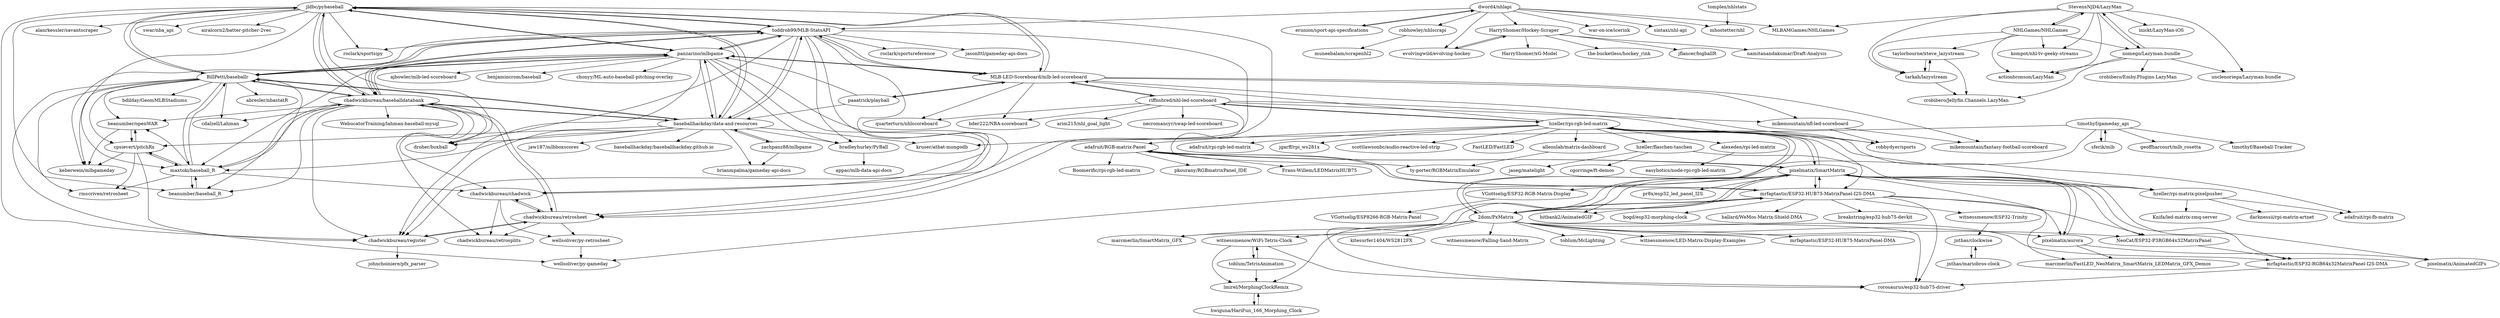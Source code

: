 digraph G {
"jldbc/pybaseball" -> "toddrob99/MLB-StatsAPI"
"jldbc/pybaseball" -> "panzarino/mlbgame"
"jldbc/pybaseball" -> "BillPetti/baseballr"
"jldbc/pybaseball" -> "chadwickbureau/baseballdatabank"
"jldbc/pybaseball" -> "baseballhackday/data-and-resources"
"jldbc/pybaseball" -> "chadwickbureau/register"
"jldbc/pybaseball" -> "MLB-LED-Scoreboard/mlb-led-scoreboard"
"jldbc/pybaseball" -> "maxtoki/baseball_R"
"jldbc/pybaseball" -> "alanrkessler/savantscraper"
"jldbc/pybaseball" -> "droher/boxball"
"jldbc/pybaseball" -> "chadwickbureau/retrosheet"
"jldbc/pybaseball" -> "swar/nba_api" ["e"=1]
"jldbc/pybaseball" -> "airalcorn2/batter-pitcher-2vec"
"jldbc/pybaseball" -> "roclark/sportsipy" ["e"=1]
"jldbc/pybaseball" -> "beanumber/baseball_R"
"riffnshred/nhl-led-scoreboard" -> "MLB-LED-Scoreboard/mlb-led-scoreboard"
"riffnshred/nhl-led-scoreboard" -> "mikemountain/nfl-led-scoreboard"
"riffnshred/nhl-led-scoreboard" -> "robbydyer/sports"
"riffnshred/nhl-led-scoreboard" -> "quarterturn/nhlscoreboard"
"riffnshred/nhl-led-scoreboard" -> "hzeller/rpi-rgb-led-matrix"
"riffnshred/nhl-led-scoreboard" -> "bder222/NBA-scoreboard"
"riffnshred/nhl-led-scoreboard" -> "ty-porter/RGBMatrixEmulator"
"riffnshred/nhl-led-scoreboard" -> "arim215/nhl_goal_light"
"riffnshred/nhl-led-scoreboard" -> "necromancyr/swap-led-scoreboard"
"nomego/Lazyman.bundle" -> "StevensNJD4/LazyMan"
"nomego/Lazyman.bundle" -> "crobibero/Emby.Plugins.LazyMan"
"nomego/Lazyman.bundle" -> "unclenoriega/Lazyman.bundle"
"nomego/Lazyman.bundle" -> "crobibero/Jellyfin.Channels.LazyMan"
"nomego/Lazyman.bundle" -> "actionbronson/LazyMan"
"witnessmenow/WiFi-Tetris-Clock" -> "toblum/TetrisAnimation"
"witnessmenow/WiFi-Tetris-Clock" -> "lmirel/MorphingClockRemix"
"witnessmenow/WiFi-Tetris-Clock" -> "rorosaurus/esp32-hub75-driver"
"adafruit/RGB-matrix-Panel" -> "pixelmatix/SmartMatrix"
"adafruit/RGB-matrix-Panel" -> "Frans-Willem/LEDMatrixHUB75"
"adafruit/RGB-matrix-Panel" -> "Boomerific/rpi-rgb-led-matrix"
"adafruit/RGB-matrix-Panel" -> "mrfaptastic/ESP32-HUB75-MatrixPanel-I2S-DMA"
"adafruit/RGB-matrix-Panel" -> "pkourany/RGBmatrixPanel_IDE"
"hzeller/rpi-rgb-led-matrix" -> "2dom/PxMatrix"
"hzeller/rpi-rgb-led-matrix" -> "pixelmatix/SmartMatrix"
"hzeller/rpi-rgb-led-matrix" -> "hzeller/rpi-matrix-pixelpusher"
"hzeller/rpi-rgb-led-matrix" -> "riffnshred/nhl-led-scoreboard"
"hzeller/rpi-rgb-led-matrix" -> "alexeden/rpi-led-matrix"
"hzeller/rpi-rgb-led-matrix" -> "adafruit/RGB-matrix-Panel"
"hzeller/rpi-rgb-led-matrix" -> "mrfaptastic/ESP32-HUB75-MatrixPanel-I2S-DMA"
"hzeller/rpi-rgb-led-matrix" -> "hzeller/flaschen-taschen"
"hzeller/rpi-rgb-led-matrix" -> "jgarff/rpi_ws281x" ["e"=1]
"hzeller/rpi-rgb-led-matrix" -> "scottlawsonbc/audio-reactive-led-strip" ["e"=1]
"hzeller/rpi-rgb-led-matrix" -> "FastLED/FastLED" ["e"=1]
"hzeller/rpi-rgb-led-matrix" -> "allenslab/matrix-dashboard"
"hzeller/rpi-rgb-led-matrix" -> "adafruit/rpi-fb-matrix"
"hzeller/rpi-rgb-led-matrix" -> "MLB-LED-Scoreboard/mlb-led-scoreboard"
"hzeller/rpi-rgb-led-matrix" -> "adafruit/rpi-rgb-led-matrix"
"dword4/nhlapi" -> "erunion/sport-api-specifications"
"dword4/nhlapi" -> "robhowley/nhlscrapi"
"dword4/nhlapi" -> "HarryShomer/Hockey-Scraper"
"dword4/nhlapi" -> "evolvingwild/evolving-hockey"
"dword4/nhlapi" -> "mhostetter/nhl"
"dword4/nhlapi" -> "war-on-ice/icerink"
"dword4/nhlapi" -> "sintaxi/nhl-api"
"dword4/nhlapi" -> "toddrob99/MLB-StatsAPI"
"dword4/nhlapi" -> "MLBAMGames/NHLGames"
"StevensNJD4/LazyMan" -> "NHLGames/NHLGames"
"StevensNJD4/LazyMan" -> "nomego/Lazyman.bundle"
"StevensNJD4/LazyMan" -> "inickt/LazyMan-iOS"
"StevensNJD4/LazyMan" -> "actionbronson/LazyMan"
"StevensNJD4/LazyMan" -> "kompot/nhl-tv-geeky-streams"
"StevensNJD4/LazyMan" -> "tarkah/lazystream"
"StevensNJD4/LazyMan" -> "unclenoriega/Lazyman.bundle"
"StevensNJD4/LazyMan" -> "MLBAMGames/NHLGames"
"hzeller/rpi-matrix-pixelpusher" -> "Knifa/led-matrix-zmq-server"
"hzeller/rpi-matrix-pixelpusher" -> "adafruit/rpi-fb-matrix"
"hzeller/rpi-matrix-pixelpusher" -> "darknessii/rpi-matrix-artnet"
"paaatrick/playball" -> "MLB-LED-Scoreboard/mlb-led-scoreboard"
"paaatrick/playball" -> "baseballhackday/data-and-resources"
"paaatrick/playball" -> "panzarino/mlbgame"
"mrfaptastic/ESP32-HUB75-MatrixPanel-I2S-DMA" -> "pixelmatix/SmartMatrix"
"mrfaptastic/ESP32-HUB75-MatrixPanel-I2S-DMA" -> "2dom/PxMatrix"
"mrfaptastic/ESP32-HUB75-MatrixPanel-I2S-DMA" -> "witnessmenow/ESP32-Trinity"
"mrfaptastic/ESP32-HUB75-MatrixPanel-I2S-DMA" -> "rorosaurus/esp32-hub75-driver"
"mrfaptastic/ESP32-HUB75-MatrixPanel-I2S-DMA" -> "bogd/esp32-morphing-clock"
"mrfaptastic/ESP32-HUB75-MatrixPanel-I2S-DMA" -> "hallard/WeMos-Matrix-Shield-DMA"
"mrfaptastic/ESP32-HUB75-MatrixPanel-I2S-DMA" -> "breakstring/esp32-hub75-devkit" ["e"=1]
"mrfaptastic/ESP32-HUB75-MatrixPanel-I2S-DMA" -> "NeoCat/ESP32-P3RGB64x32MatrixPanel"
"mrfaptastic/ESP32-HUB75-MatrixPanel-I2S-DMA" -> "bitbank2/AnimatedGIF" ["e"=1]
"mrfaptastic/ESP32-HUB75-MatrixPanel-I2S-DMA" -> "pixelmatix/aurora"
"mrfaptastic/ESP32-HUB75-MatrixPanel-I2S-DMA" -> "adafruit/RGB-matrix-Panel"
"NHLGames/NHLGames" -> "StevensNJD4/LazyMan"
"NHLGames/NHLGames" -> "nomego/Lazyman.bundle"
"NHLGames/NHLGames" -> "tarkah/lazystream"
"NHLGames/NHLGames" -> "kompot/nhl-tv-geeky-streams"
"NHLGames/NHLGames" -> "actionbronson/LazyMan"
"NHLGames/NHLGames" -> "taylorbourne/xteve_lazystream"
"MLB-LED-Scoreboard/mlb-led-scoreboard" -> "riffnshred/nhl-led-scoreboard"
"MLB-LED-Scoreboard/mlb-led-scoreboard" -> "panzarino/mlbgame"
"MLB-LED-Scoreboard/mlb-led-scoreboard" -> "mikemountain/nfl-led-scoreboard"
"MLB-LED-Scoreboard/mlb-led-scoreboard" -> "toddrob99/MLB-StatsAPI"
"MLB-LED-Scoreboard/mlb-led-scoreboard" -> "jldbc/pybaseball"
"MLB-LED-Scoreboard/mlb-led-scoreboard" -> "paaatrick/playball"
"MLB-LED-Scoreboard/mlb-led-scoreboard" -> "robbydyer/sports"
"MLB-LED-Scoreboard/mlb-led-scoreboard" -> "bder222/NBA-scoreboard"
"MLB-LED-Scoreboard/mlb-led-scoreboard" -> "mikemountain/fantasy-football-scoreboard"
"MLB-LED-Scoreboard/mlb-led-scoreboard" -> "quarterturn/nhlscoreboard"
"2dom/PxMatrix" -> "pixelmatix/SmartMatrix"
"2dom/PxMatrix" -> "mrfaptastic/ESP32-HUB75-MatrixPanel-I2S-DMA"
"2dom/PxMatrix" -> "hzeller/rpi-rgb-led-matrix"
"2dom/PxMatrix" -> "NeoCat/ESP32-P3RGB64x32MatrixPanel"
"2dom/PxMatrix" -> "mrfaptastic/ESP32-RGB64x32MatrixPanel-I2S-DMA"
"2dom/PxMatrix" -> "witnessmenow/LED-Matrix-Display-Examples"
"2dom/PxMatrix" -> "witnessmenow/WiFi-Tetris-Clock"
"2dom/PxMatrix" -> "mrfaptastic/ESP32-HUB75-MatrixPanel-DMA"
"2dom/PxMatrix" -> "rorosaurus/esp32-hub75-driver"
"2dom/PxMatrix" -> "kitesurfer1404/WS2812FX" ["e"=1]
"2dom/PxMatrix" -> "pixelmatix/aurora"
"2dom/PxMatrix" -> "lmirel/MorphingClockRemix"
"2dom/PxMatrix" -> "marcmerlin/SmartMatrix_GFX"
"2dom/PxMatrix" -> "witnessmenow/Falling-Sand-Matrix"
"2dom/PxMatrix" -> "toblum/McLighting" ["e"=1]
"hwiguna/HariFun_166_Morphing_Clock" -> "lmirel/MorphingClockRemix"
"HarryShomer/Hockey-Scraper" -> "evolvingwild/evolving-hockey"
"HarryShomer/Hockey-Scraper" -> "the-bucketless/hockey_rink"
"HarryShomer/Hockey-Scraper" -> "jflancer/bigballR" ["e"=1]
"HarryShomer/Hockey-Scraper" -> "namitanandakumar/Draft-Analysis"
"HarryShomer/Hockey-Scraper" -> "HarryShomer/xG-Model"
"pixelmatix/SmartMatrix" -> "pixelmatix/aurora"
"pixelmatix/SmartMatrix" -> "mrfaptastic/ESP32-HUB75-MatrixPanel-I2S-DMA"
"pixelmatix/SmartMatrix" -> "2dom/PxMatrix"
"pixelmatix/SmartMatrix" -> "NeoCat/ESP32-P3RGB64x32MatrixPanel"
"pixelmatix/SmartMatrix" -> "marcmerlin/SmartMatrix_GFX"
"pixelmatix/SmartMatrix" -> "mrfaptastic/ESP32-RGB64x32MatrixPanel-I2S-DMA"
"pixelmatix/SmartMatrix" -> "adafruit/RGB-matrix-Panel"
"pixelmatix/SmartMatrix" -> "hzeller/rpi-rgb-led-matrix"
"pixelmatix/SmartMatrix" -> "rorosaurus/esp32-hub75-driver"
"pixelmatix/SmartMatrix" -> "pixelmatix/AnimatedGIFs"
"pixelmatix/SmartMatrix" -> "VGottselig/ESP32-RGB-Matrix-Display"
"pixelmatix/SmartMatrix" -> "marcmerlin/FastLED_NeoMatrix_SmartMatrix_LEDMatrix_GFX_Demos"
"pixelmatix/SmartMatrix" -> "bitbank2/AnimatedGIF" ["e"=1]
"pixelmatix/SmartMatrix" -> "hzeller/rpi-matrix-pixelpusher"
"pixelmatix/SmartMatrix" -> "pr8x/esp32_led_panel_I2S"
"panzarino/mlbgame" -> "toddrob99/MLB-StatsAPI"
"panzarino/mlbgame" -> "jldbc/pybaseball"
"panzarino/mlbgame" -> "baseballhackday/data-and-resources"
"panzarino/mlbgame" -> "MLB-LED-Scoreboard/mlb-led-scoreboard"
"panzarino/mlbgame" -> "bradleyhurley/PyBall"
"panzarino/mlbgame" -> "BillPetti/baseballr"
"panzarino/mlbgame" -> "chadwickbureau/baseballdatabank"
"panzarino/mlbgame" -> "maxtoki/baseball_R"
"panzarino/mlbgame" -> "chadwickbureau/retrosheet"
"panzarino/mlbgame" -> "chadwickbureau/register"
"panzarino/mlbgame" -> "chadwickbureau/chadwick"
"panzarino/mlbgame" -> "ajbowler/mlb-led-scoreboard"
"panzarino/mlbgame" -> "benjamincrom/baseball"
"panzarino/mlbgame" -> "chonyy/ML-auto-baseball-pitching-overlay" ["e"=1]
"taylorbourne/xteve_lazystream" -> "tarkah/lazystream"
"taylorbourne/xteve_lazystream" -> "crobibero/Jellyfin.Channels.LazyMan"
"lmirel/MorphingClockRemix" -> "hwiguna/HariFun_166_Morphing_Clock"
"beanumber/openWAR" -> "keberwein/mlbgameday"
"beanumber/openWAR" -> "cpsievert/pitchRx"
"tarkah/lazystream" -> "taylorbourne/xteve_lazystream"
"tarkah/lazystream" -> "crobibero/Jellyfin.Channels.LazyMan"
"pixelmatix/aurora" -> "pixelmatix/SmartMatrix"
"pixelmatix/aurora" -> "marcmerlin/FastLED_NeoMatrix_SmartMatrix_LEDMatrix_GFX_Demos"
"pixelmatix/aurora" -> "pixelmatix/AnimatedGIFs"
"toblum/TetrisAnimation" -> "witnessmenow/WiFi-Tetris-Clock"
"toblum/TetrisAnimation" -> "lmirel/MorphingClockRemix"
"cpsievert/pitchRx" -> "beanumber/openWAR"
"cpsievert/pitchRx" -> "rmscriven/retrosheet"
"cpsievert/pitchRx" -> "keberwein/mlbgameday"
"cpsievert/pitchRx" -> "wellsoliver/py-gameday"
"cpsievert/pitchRx" -> "maxtoki/baseball_R"
"wellsoliver/py-retrosheet" -> "wellsoliver/py-gameday"
"toddrob99/MLB-StatsAPI" -> "panzarino/mlbgame"
"toddrob99/MLB-StatsAPI" -> "jldbc/pybaseball"
"toddrob99/MLB-StatsAPI" -> "baseballhackday/data-and-resources"
"toddrob99/MLB-StatsAPI" -> "bradleyhurley/PyBall"
"toddrob99/MLB-StatsAPI" -> "BillPetti/baseballr"
"toddrob99/MLB-StatsAPI" -> "chadwickbureau/baseballdatabank"
"toddrob99/MLB-StatsAPI" -> "chadwickbureau/retrosheet"
"toddrob99/MLB-StatsAPI" -> "chadwickbureau/register"
"toddrob99/MLB-StatsAPI" -> "droher/boxball"
"toddrob99/MLB-StatsAPI" -> "keberwein/mlbgameday"
"toddrob99/MLB-StatsAPI" -> "chadwickbureau/chadwick"
"toddrob99/MLB-StatsAPI" -> "MLB-LED-Scoreboard/mlb-led-scoreboard"
"toddrob99/MLB-StatsAPI" -> "roclark/sportsreference" ["e"=1]
"toddrob99/MLB-StatsAPI" -> "jasonlttl/gameday-api-docs"
"toddrob99/MLB-StatsAPI" -> "roclark/sportsipy" ["e"=1]
"BillPetti/baseballr" -> "jldbc/pybaseball"
"BillPetti/baseballr" -> "chadwickbureau/baseballdatabank"
"BillPetti/baseballr" -> "maxtoki/baseball_R"
"BillPetti/baseballr" -> "panzarino/mlbgame"
"BillPetti/baseballr" -> "keberwein/mlbgameday"
"BillPetti/baseballr" -> "cpsievert/pitchRx"
"BillPetti/baseballr" -> "toddrob99/MLB-StatsAPI"
"BillPetti/baseballr" -> "beanumber/openWAR"
"BillPetti/baseballr" -> "chadwickbureau/register"
"BillPetti/baseballr" -> "cdalzell/Lahman"
"BillPetti/baseballr" -> "beanumber/baseball_R"
"BillPetti/baseballr" -> "baseballhackday/data-and-resources"
"BillPetti/baseballr" -> "rmscriven/retrosheet"
"BillPetti/baseballr" -> "abresler/nbastatR" ["e"=1]
"BillPetti/baseballr" -> "bdilday/GeomMLBStadiums"
"baseballhackday/data-and-resources" -> "panzarino/mlbgame"
"baseballhackday/data-and-resources" -> "toddrob99/MLB-StatsAPI"
"baseballhackday/data-and-resources" -> "bradleyhurley/PyBall"
"baseballhackday/data-and-resources" -> "zachpanz88/mlbgame"
"baseballhackday/data-and-resources" -> "jldbc/pybaseball"
"baseballhackday/data-and-resources" -> "chadwickbureau/baseballdatabank"
"baseballhackday/data-and-resources" -> "BillPetti/baseballr"
"baseballhackday/data-and-resources" -> "baseballhackday/baseballhackday.github.io"
"baseballhackday/data-and-resources" -> "cpsievert/pitchRx"
"baseballhackday/data-and-resources" -> "brianmpalma/gameday-api-docs"
"baseballhackday/data-and-resources" -> "maxtoki/baseball_R"
"baseballhackday/data-and-resources" -> "chadwickbureau/register"
"baseballhackday/data-and-resources" -> "droher/boxball"
"baseballhackday/data-and-resources" -> "jaw187/mlbboxscores"
"baseballhackday/data-and-resources" -> "kruser/atbat-mongodb"
"allenslab/matrix-dashboard" -> "ty-porter/RGBMatrixEmulator"
"zachpanz88/mlbgame" -> "brianmpalma/gameday-api-docs"
"zachpanz88/mlbgame" -> "baseballhackday/data-and-resources"
"erunion/sport-api-specifications" -> "dword4/nhlapi"
"chadwickbureau/baseballdatabank" -> "chadwickbureau/retrosheet"
"chadwickbureau/baseballdatabank" -> "chadwickbureau/chadwick"
"chadwickbureau/baseballdatabank" -> "jldbc/pybaseball"
"chadwickbureau/baseballdatabank" -> "BillPetti/baseballr"
"chadwickbureau/baseballdatabank" -> "panzarino/mlbgame"
"chadwickbureau/baseballdatabank" -> "maxtoki/baseball_R"
"chadwickbureau/baseballdatabank" -> "chadwickbureau/register"
"chadwickbureau/baseballdatabank" -> "toddrob99/MLB-StatsAPI"
"chadwickbureau/baseballdatabank" -> "baseballhackday/data-and-resources"
"chadwickbureau/baseballdatabank" -> "droher/boxball"
"chadwickbureau/baseballdatabank" -> "cdalzell/Lahman"
"chadwickbureau/baseballdatabank" -> "WebucatorTraining/lahman-baseball-mysql"
"chadwickbureau/baseballdatabank" -> "chadwickbureau/retrosplits"
"chadwickbureau/baseballdatabank" -> "beanumber/openWAR"
"chadwickbureau/baseballdatabank" -> "beanumber/baseball_R"
"tomplex/nhlstats" -> "mhostetter/nhl"
"hzeller/flaschen-taschen" -> "cgorringe/ft-demos"
"hzeller/flaschen-taschen" -> "jaseg/matelight"
"hzeller/flaschen-taschen" -> "hzeller/rpi-matrix-pixelpusher"
"maxtoki/baseball_R" -> "cpsievert/pitchRx"
"maxtoki/baseball_R" -> "beanumber/baseball_R"
"maxtoki/baseball_R" -> "BillPetti/baseballr"
"maxtoki/baseball_R" -> "rmscriven/retrosheet"
"maxtoki/baseball_R" -> "chadwickbureau/baseballdatabank"
"maxtoki/baseball_R" -> "chadwickbureau/chadwick"
"maxtoki/baseball_R" -> "beanumber/openWAR"
"evolvingwild/evolving-hockey" -> "HarryShomer/Hockey-Scraper"
"witnessmenow/ESP32-Trinity" -> "jnthas/clockwise"
"chadwickbureau/register" -> "chadwickbureau/retrosheet"
"chadwickbureau/register" -> "johnchoiniere/pfx_parser"
"timothyf/gameday_api" -> "sferik/mlb"
"timothyf/gameday_api" -> "wellsoliver/py-gameday"
"timothyf/gameday_api" -> "geoffharcourt/mlb_rosetta"
"timothyf/gameday_api" -> "kruser/atbat-mongodb"
"timothyf/gameday_api" -> "timothyf/Baseball-Tracker"
"jnthas/mariobros-clock" -> "jnthas/clockwise"
"sferik/mlb" -> "timothyf/gameday_api"
"NeoCat/ESP32-P3RGB64x32MatrixPanel" -> "mrfaptastic/ESP32-RGB64x32MatrixPanel-I2S-DMA"
"mrfaptastic/ESP32-RGB64x32MatrixPanel-I2S-DMA" -> "rorosaurus/esp32-hub75-driver"
"robhowley/nhlscrapi" -> "muneebalam/scrapenhl2"
"beanumber/baseball_R" -> "maxtoki/baseball_R"
"bradleyhurley/PyBall" -> "appac/mlb-data-api-docs"
"chadwickbureau/chadwick" -> "chadwickbureau/retrosheet"
"chadwickbureau/chadwick" -> "wellsoliver/py-retrosheet"
"chadwickbureau/chadwick" -> "chadwickbureau/retrosplits"
"VGottselig/ESP32-RGB-Matrix-Display" -> "VGottselig/ESP8266-RGB-Matrix-Panel"
"alexeden/rpi-led-matrix" -> "easybotics/node-rpi-rgb-led-matrix"
"jnthas/clockwise" -> "jnthas/mariobros-clock"
"mikemountain/nfl-led-scoreboard" -> "mikemountain/fantasy-football-scoreboard"
"mikemountain/nfl-led-scoreboard" -> "robbydyer/sports"
"chadwickbureau/retrosheet" -> "chadwickbureau/chadwick"
"chadwickbureau/retrosheet" -> "chadwickbureau/retrosplits"
"chadwickbureau/retrosheet" -> "chadwickbureau/register"
"chadwickbureau/retrosheet" -> "chadwickbureau/baseballdatabank"
"chadwickbureau/retrosheet" -> "wellsoliver/py-retrosheet"
"jldbc/pybaseball" ["l"="-37.243,40.981"]
"toddrob99/MLB-StatsAPI" ["l"="-37.262,40.977"]
"panzarino/mlbgame" ["l"="-37.242,40.959"]
"BillPetti/baseballr" ["l"="-37.28,40.979"]
"chadwickbureau/baseballdatabank" ["l"="-37.276,40.964"]
"baseballhackday/data-and-resources" ["l"="-37.26,40.946"]
"chadwickbureau/register" ["l"="-37.26,40.959"]
"MLB-LED-Scoreboard/mlb-led-scoreboard" ["l"="-37.185,40.979"]
"maxtoki/baseball_R" ["l"="-37.295,40.971"]
"alanrkessler/savantscraper" ["l"="-37.246,41.012"]
"droher/boxball" ["l"="-37.232,40.969"]
"chadwickbureau/retrosheet" ["l"="-37.275,40.951"]
"swar/nba_api" ["l"="24.51,-27.979"]
"airalcorn2/batter-pitcher-2vec" ["l"="-37.226,41.011"]
"roclark/sportsipy" ["l"="23.875,-33.111"]
"beanumber/baseball_R" ["l"="-37.296,40.96"]
"riffnshred/nhl-led-scoreboard" ["l"="-37.125,40.986"]
"mikemountain/nfl-led-scoreboard" ["l"="-37.159,40.999"]
"robbydyer/sports" ["l"="-37.153,40.988"]
"quarterturn/nhlscoreboard" ["l"="-37.151,40.971"]
"hzeller/rpi-rgb-led-matrix" ["l"="-37.045,40.99"]
"bder222/NBA-scoreboard" ["l"="-37.156,40.979"]
"ty-porter/RGBMatrixEmulator" ["l"="-37.108,41.007"]
"arim215/nhl_goal_light" ["l"="-37.118,40.964"]
"necromancyr/swap-led-scoreboard" ["l"="-37.128,41.002"]
"nomego/Lazyman.bundle" ["l"="-37.517,41.131"]
"StevensNJD4/LazyMan" ["l"="-37.498,41.12"]
"crobibero/Emby.Plugins.LazyMan" ["l"="-37.514,41.151"]
"unclenoriega/Lazyman.bundle" ["l"="-37.506,41.107"]
"crobibero/Jellyfin.Channels.LazyMan" ["l"="-37.543,41.149"]
"actionbronson/LazyMan" ["l"="-37.521,41.109"]
"witnessmenow/WiFi-Tetris-Clock" ["l"="-37.005,41.058"]
"toblum/TetrisAnimation" ["l"="-37.011,41.079"]
"lmirel/MorphingClockRemix" ["l"="-36.99,41.07"]
"rorosaurus/esp32-hub75-driver" ["l"="-36.989,41.034"]
"adafruit/RGB-matrix-Panel" ["l"="-36.971,41.036"]
"pixelmatix/SmartMatrix" ["l"="-36.985,40.998"]
"Frans-Willem/LEDMatrixHUB75" ["l"="-36.93,41.061"]
"Boomerific/rpi-rgb-led-matrix" ["l"="-36.958,41.066"]
"mrfaptastic/ESP32-HUB75-MatrixPanel-I2S-DMA" ["l"="-36.97,41.017"]
"pkourany/RGBmatrixPanel_IDE" ["l"="-36.951,41.052"]
"2dom/PxMatrix" ["l"="-36.997,41.02"]
"hzeller/rpi-matrix-pixelpusher" ["l"="-37.019,40.962"]
"alexeden/rpi-led-matrix" ["l"="-36.997,40.954"]
"hzeller/flaschen-taschen" ["l"="-37.041,40.939"]
"jgarff/rpi_ws281x" ["l"="-35.177,39.99"]
"scottlawsonbc/audio-reactive-led-strip" ["l"="-37.682,39.864"]
"FastLED/FastLED" ["l"="-35.305,39.907"]
"allenslab/matrix-dashboard" ["l"="-37.081,41.016"]
"adafruit/rpi-fb-matrix" ["l"="-37.044,40.964"]
"adafruit/rpi-rgb-led-matrix" ["l"="-37.073,40.969"]
"dword4/nhlapi" ["l"="-37.379,41.043"]
"erunion/sport-api-specifications" ["l"="-37.387,41.025"]
"robhowley/nhlscrapi" ["l"="-37.354,41.065"]
"HarryShomer/Hockey-Scraper" ["l"="-37.432,41.033"]
"evolvingwild/evolving-hockey" ["l"="-37.413,41.041"]
"mhostetter/nhl" ["l"="-37.385,41.072"]
"war-on-ice/icerink" ["l"="-37.374,41.06"]
"sintaxi/nhl-api" ["l"="-37.403,41.061"]
"MLBAMGames/NHLGames" ["l"="-37.442,41.083"]
"NHLGames/NHLGames" ["l"="-37.532,41.121"]
"inickt/LazyMan-iOS" ["l"="-37.473,41.134"]
"kompot/nhl-tv-geeky-streams" ["l"="-37.504,41.137"]
"tarkah/lazystream" ["l"="-37.54,41.136"]
"Knifa/led-matrix-zmq-server" ["l"="-37.017,40.943"]
"darknessii/rpi-matrix-artnet" ["l"="-37.003,40.938"]
"paaatrick/playball" ["l"="-37.199,40.955"]
"witnessmenow/ESP32-Trinity" ["l"="-36.9,41.027"]
"bogd/esp32-morphing-clock" ["l"="-36.934,41.025"]
"hallard/WeMos-Matrix-Shield-DMA" ["l"="-36.941,41.035"]
"breakstring/esp32-hub75-devkit" ["l"="-33.47,43.656"]
"NeoCat/ESP32-P3RGB64x32MatrixPanel" ["l"="-36.954,41.008"]
"bitbank2/AnimatedGIF" ["l"="-35.456,39.726"]
"pixelmatix/aurora" ["l"="-36.965,40.992"]
"taylorbourne/xteve_lazystream" ["l"="-37.559,41.136"]
"mikemountain/fantasy-football-scoreboard" ["l"="-37.179,41.004"]
"mrfaptastic/ESP32-RGB64x32MatrixPanel-I2S-DMA" ["l"="-36.958,41.025"]
"witnessmenow/LED-Matrix-Display-Examples" ["l"="-37.023,41.044"]
"mrfaptastic/ESP32-HUB75-MatrixPanel-DMA" ["l"="-36.929,41.009"]
"kitesurfer1404/WS2812FX" ["l"="-35.241,39.91"]
"marcmerlin/SmartMatrix_GFX" ["l"="-37.01,41.004"]
"witnessmenow/Falling-Sand-Matrix" ["l"="-37.025,41.03"]
"toblum/McLighting" ["l"="-35.202,39.951"]
"hwiguna/HariFun_166_Morphing_Clock" ["l"="-36.982,41.091"]
"the-bucketless/hockey_rink" ["l"="-37.456,41.041"]
"jflancer/bigballR" ["l"="24.494,-27.915"]
"namitanandakumar/Draft-Analysis" ["l"="-37.458,41.024"]
"HarryShomer/xG-Model" ["l"="-37.441,41.018"]
"pixelmatix/AnimatedGIFs" ["l"="-36.977,40.976"]
"VGottselig/ESP32-RGB-Matrix-Display" ["l"="-36.939,40.968"]
"marcmerlin/FastLED_NeoMatrix_SmartMatrix_LEDMatrix_GFX_Demos" ["l"="-36.943,40.984"]
"pr8x/esp32_led_panel_I2S" ["l"="-36.962,40.975"]
"bradleyhurley/PyBall" ["l"="-37.238,40.94"]
"chadwickbureau/chadwick" ["l"="-37.29,40.949"]
"ajbowler/mlb-led-scoreboard" ["l"="-37.217,40.941"]
"benjamincrom/baseball" ["l"="-37.209,40.929"]
"chonyy/ML-auto-baseball-pitching-overlay" ["l"="33.049,34.793"]
"beanumber/openWAR" ["l"="-37.318,40.976"]
"keberwein/mlbgameday" ["l"="-37.299,40.984"]
"cpsievert/pitchRx" ["l"="-37.315,40.963"]
"rmscriven/retrosheet" ["l"="-37.315,40.987"]
"wellsoliver/py-gameday" ["l"="-37.337,40.929"]
"wellsoliver/py-retrosheet" ["l"="-37.312,40.934"]
"roclark/sportsreference" ["l"="24.434,-27.919"]
"jasonlttl/gameday-api-docs" ["l"="-37.263,41.002"]
"cdalzell/Lahman" ["l"="-37.286,40.997"]
"abresler/nbastatR" ["l"="24.534,-27.927"]
"bdilday/GeomMLBStadiums" ["l"="-37.3,41.009"]
"zachpanz88/mlbgame" ["l"="-37.268,40.913"]
"baseballhackday/baseballhackday.github.io" ["l"="-37.258,40.925"]
"brianmpalma/gameday-api-docs" ["l"="-37.25,40.913"]
"jaw187/mlbboxscores" ["l"="-37.242,40.925"]
"kruser/atbat-mongodb" ["l"="-37.306,40.914"]
"WebucatorTraining/lahman-baseball-mysql" ["l"="-37.326,40.951"]
"chadwickbureau/retrosplits" ["l"="-37.292,40.938"]
"tomplex/nhlstats" ["l"="-37.386,41.092"]
"cgorringe/ft-demos" ["l"="-37.028,40.919"]
"jaseg/matelight" ["l"="-37.048,40.909"]
"jnthas/clockwise" ["l"="-36.862,41.032"]
"johnchoiniere/pfx_parser" ["l"="-37.274,40.931"]
"timothyf/gameday_api" ["l"="-37.346,40.898"]
"sferik/mlb" ["l"="-37.349,40.879"]
"geoffharcourt/mlb_rosetta" ["l"="-37.37,40.897"]
"timothyf/Baseball-Tracker" ["l"="-37.365,40.886"]
"jnthas/mariobros-clock" ["l"="-36.842,41.035"]
"muneebalam/scrapenhl2" ["l"="-37.345,41.081"]
"appac/mlb-data-api-docs" ["l"="-37.223,40.916"]
"VGottselig/ESP8266-RGB-Matrix-Panel" ["l"="-36.915,40.955"]
"easybotics/node-rpi-rgb-led-matrix" ["l"="-36.975,40.932"]
}